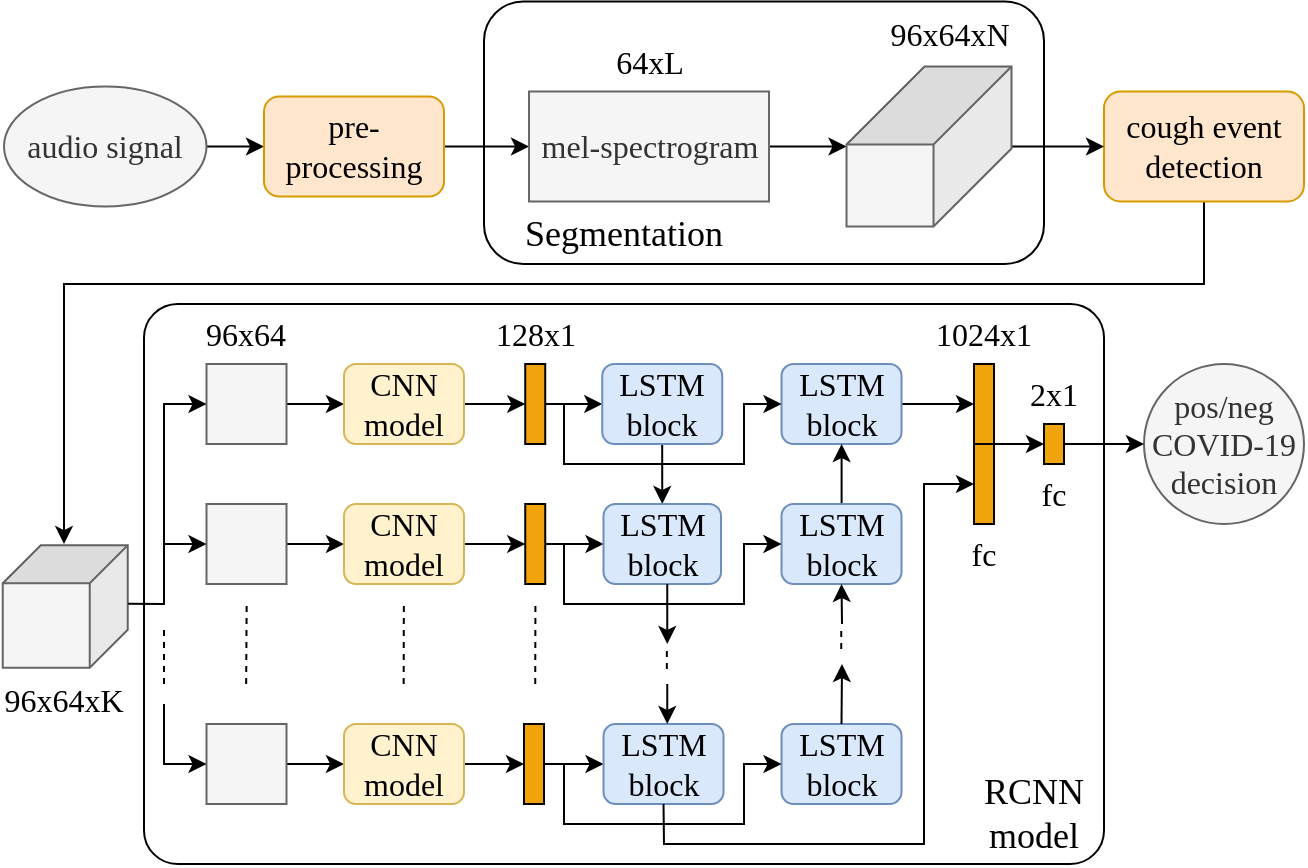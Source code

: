<mxfile version="18.0.6" type="device"><diagram id="ByGsR2ZdijpxZwhfp02U" name="Page-1"><mxGraphModel dx="813" dy="494" grid="1" gridSize="10" guides="1" tooltips="1" connect="1" arrows="1" fold="1" page="1" pageScale="1" pageWidth="850" pageHeight="1100" math="0" shadow="0"><root><mxCell id="0"/><mxCell id="1" parent="0"/><mxCell id="F13RO4XZwuxsO9Jd75NX-1" value="" style="rounded=1;whiteSpace=wrap;html=1;" parent="1" vertex="1"><mxGeometry x="330" y="58.75" width="280" height="131.25" as="geometry"/></mxCell><mxCell id="WgDBiqkwDbFuwbvs3bQm-104" value="" style="rounded=1;whiteSpace=wrap;html=1;fontSize=16;arcSize=6;fontFamily=Comic Sans MS;" parent="1" vertex="1"><mxGeometry x="160" y="210" width="480" height="280" as="geometry"/></mxCell><mxCell id="WgDBiqkwDbFuwbvs3bQm-97" style="edgeStyle=orthogonalEdgeStyle;rounded=0;orthogonalLoop=1;jettySize=auto;html=1;entryX=0;entryY=0.5;entryDx=0;entryDy=0;fontSize=16;fontFamily=Comic Sans MS;" parent="1" source="WgDBiqkwDbFuwbvs3bQm-1" target="WgDBiqkwDbFuwbvs3bQm-2" edge="1"><mxGeometry relative="1" as="geometry"/></mxCell><mxCell id="WgDBiqkwDbFuwbvs3bQm-1" value="audio signal" style="ellipse;whiteSpace=wrap;html=1;fontSize=16;fillColor=#f5f5f5;strokeColor=#666666;fontFamily=Comic Sans MS;fontColor=#333333;" parent="1" vertex="1"><mxGeometry x="90.0" y="101.25" width="101.25" height="60" as="geometry"/></mxCell><mxCell id="WgDBiqkwDbFuwbvs3bQm-99" style="edgeStyle=orthogonalEdgeStyle;rounded=0;orthogonalLoop=1;jettySize=auto;html=1;entryX=0;entryY=0.5;entryDx=0;entryDy=0;fontSize=16;fontFamily=Comic Sans MS;" parent="1" source="WgDBiqkwDbFuwbvs3bQm-2" target="WgDBiqkwDbFuwbvs3bQm-3" edge="1"><mxGeometry relative="1" as="geometry"/></mxCell><mxCell id="WgDBiqkwDbFuwbvs3bQm-2" value="pre-processing" style="rounded=1;whiteSpace=wrap;html=1;fontSize=16;fillColor=#ffe6cc;strokeColor=#d79b00;fontFamily=Comic Sans MS;" parent="1" vertex="1"><mxGeometry x="220" y="106.25" width="90" height="50" as="geometry"/></mxCell><mxCell id="WgDBiqkwDbFuwbvs3bQm-101" style="edgeStyle=orthogonalEdgeStyle;rounded=0;orthogonalLoop=1;jettySize=auto;html=1;fontSize=16;fontFamily=Comic Sans MS;" parent="1" source="WgDBiqkwDbFuwbvs3bQm-3" target="WgDBiqkwDbFuwbvs3bQm-13" edge="1"><mxGeometry relative="1" as="geometry"/></mxCell><mxCell id="WgDBiqkwDbFuwbvs3bQm-3" value="mel-spectrogram" style="rounded=0;whiteSpace=wrap;html=1;fontSize=16;fillColor=#f5f5f5;strokeColor=#666666;fontFamily=Comic Sans MS;fontColor=#333333;" parent="1" vertex="1"><mxGeometry x="352.51" y="103.75" width="120" height="55" as="geometry"/></mxCell><mxCell id="WgDBiqkwDbFuwbvs3bQm-11" value="" style="shape=cube;whiteSpace=wrap;html=1;boundedLbl=1;backgroundOutline=1;darkOpacity=0.05;darkOpacity2=0.1;rotation=90;size=19;fontSize=16;fillColor=#f5f5f5;strokeColor=#666666;fontFamily=Comic Sans MS;fontColor=#333333;" parent="1" vertex="1"><mxGeometry x="90" y="330" width="61.25" height="62.5" as="geometry"/></mxCell><mxCell id="WgDBiqkwDbFuwbvs3bQm-106" style="edgeStyle=orthogonalEdgeStyle;rounded=0;orthogonalLoop=1;jettySize=auto;html=1;fontSize=16;fontFamily=Comic Sans MS;entryX=-0.01;entryY=0.51;entryDx=0;entryDy=0;entryPerimeter=0;" parent="1" source="WgDBiqkwDbFuwbvs3bQm-12" target="WgDBiqkwDbFuwbvs3bQm-11" edge="1"><mxGeometry relative="1" as="geometry"><mxPoint x="120" y="320" as="targetPoint"/><Array as="points"><mxPoint x="690" y="200"/><mxPoint x="120" y="200"/></Array></mxGeometry></mxCell><mxCell id="WgDBiqkwDbFuwbvs3bQm-12" value="cough event detection" style="rounded=1;whiteSpace=wrap;html=1;fontSize=16;fillColor=#ffe6cc;strokeColor=#d79b00;fontFamily=Comic Sans MS;" parent="1" vertex="1"><mxGeometry x="640" y="103.75" width="100" height="55" as="geometry"/></mxCell><mxCell id="WgDBiqkwDbFuwbvs3bQm-102" style="edgeStyle=orthogonalEdgeStyle;rounded=0;orthogonalLoop=1;jettySize=auto;html=1;entryX=0;entryY=0.5;entryDx=0;entryDy=0;fontSize=16;fontFamily=Comic Sans MS;" parent="1" source="WgDBiqkwDbFuwbvs3bQm-13" target="WgDBiqkwDbFuwbvs3bQm-12" edge="1"><mxGeometry relative="1" as="geometry"/></mxCell><mxCell id="WgDBiqkwDbFuwbvs3bQm-13" value="" style="shape=cube;whiteSpace=wrap;html=1;boundedLbl=1;backgroundOutline=1;darkOpacity=0.05;darkOpacity2=0.1;rotation=90;size=39;fontSize=16;fillColor=#f5f5f5;strokeColor=#666666;fontFamily=Comic Sans MS;fontColor=#333333;" parent="1" vertex="1"><mxGeometry x="512.51" y="90" width="80" height="82.5" as="geometry"/></mxCell><mxCell id="WgDBiqkwDbFuwbvs3bQm-26" style="edgeStyle=orthogonalEdgeStyle;rounded=0;orthogonalLoop=1;jettySize=auto;html=1;entryX=0;entryY=0.5;entryDx=0;entryDy=0;fontSize=16;fontFamily=Comic Sans MS;" parent="1" source="WgDBiqkwDbFuwbvs3bQm-14" target="WgDBiqkwDbFuwbvs3bQm-18" edge="1"><mxGeometry relative="1" as="geometry"/></mxCell><mxCell id="WgDBiqkwDbFuwbvs3bQm-14" value="" style="rounded=0;whiteSpace=wrap;html=1;fontSize=16;fillColor=#f5f5f5;strokeColor=#666666;fontFamily=Comic Sans MS;fontColor=#333333;" parent="1" vertex="1"><mxGeometry x="191.25" y="420" width="40" height="40" as="geometry"/></mxCell><mxCell id="WgDBiqkwDbFuwbvs3bQm-24" style="edgeStyle=orthogonalEdgeStyle;rounded=0;orthogonalLoop=1;jettySize=auto;html=1;entryX=0;entryY=0.5;entryDx=0;entryDy=0;fontSize=16;fontFamily=Comic Sans MS;" parent="1" source="WgDBiqkwDbFuwbvs3bQm-15" target="WgDBiqkwDbFuwbvs3bQm-19" edge="1"><mxGeometry relative="1" as="geometry"/></mxCell><mxCell id="WgDBiqkwDbFuwbvs3bQm-15" value="" style="rounded=0;whiteSpace=wrap;html=1;fontSize=16;fillColor=#f5f5f5;strokeColor=#666666;fontFamily=Comic Sans MS;fontColor=#333333;" parent="1" vertex="1"><mxGeometry x="191.25" y="310" width="40" height="40" as="geometry"/></mxCell><mxCell id="WgDBiqkwDbFuwbvs3bQm-25" style="edgeStyle=orthogonalEdgeStyle;rounded=0;orthogonalLoop=1;jettySize=auto;html=1;entryX=0;entryY=0.5;entryDx=0;entryDy=0;fontSize=16;fontFamily=Comic Sans MS;" parent="1" source="WgDBiqkwDbFuwbvs3bQm-16" target="WgDBiqkwDbFuwbvs3bQm-20" edge="1"><mxGeometry relative="1" as="geometry"/></mxCell><mxCell id="WgDBiqkwDbFuwbvs3bQm-16" value="" style="rounded=0;whiteSpace=wrap;html=1;fontSize=16;fillColor=#f5f5f5;strokeColor=#666666;fontFamily=Comic Sans MS;fontColor=#333333;" parent="1" vertex="1"><mxGeometry x="191.25" y="240" width="40" height="40" as="geometry"/></mxCell><mxCell id="WgDBiqkwDbFuwbvs3bQm-17" value="" style="endArrow=none;dashed=1;html=1;rounded=0;fontSize=16;fontFamily=Comic Sans MS;" parent="1" edge="1"><mxGeometry width="50" height="50" relative="1" as="geometry"><mxPoint x="211.08" y="400" as="sourcePoint"/><mxPoint x="211.33" y="360" as="targetPoint"/></mxGeometry></mxCell><mxCell id="WgDBiqkwDbFuwbvs3bQm-32" style="edgeStyle=orthogonalEdgeStyle;rounded=0;orthogonalLoop=1;jettySize=auto;html=1;entryX=0;entryY=0.5;entryDx=0;entryDy=0;fontSize=16;fontFamily=Comic Sans MS;" parent="1" source="WgDBiqkwDbFuwbvs3bQm-18" target="WgDBiqkwDbFuwbvs3bQm-29" edge="1"><mxGeometry relative="1" as="geometry"/></mxCell><mxCell id="WgDBiqkwDbFuwbvs3bQm-18" value="CNN model" style="rounded=1;whiteSpace=wrap;html=1;fontSize=16;fillColor=#fff2cc;strokeColor=#d6b656;fontFamily=Comic Sans MS;" parent="1" vertex="1"><mxGeometry x="260" y="420" width="60" height="40" as="geometry"/></mxCell><mxCell id="WgDBiqkwDbFuwbvs3bQm-31" style="edgeStyle=orthogonalEdgeStyle;rounded=0;orthogonalLoop=1;jettySize=auto;html=1;entryX=0;entryY=0.5;entryDx=0;entryDy=0;fontSize=16;fontFamily=Comic Sans MS;" parent="1" source="WgDBiqkwDbFuwbvs3bQm-19" target="WgDBiqkwDbFuwbvs3bQm-28" edge="1"><mxGeometry relative="1" as="geometry"/></mxCell><mxCell id="WgDBiqkwDbFuwbvs3bQm-19" value="CNN model" style="rounded=1;whiteSpace=wrap;html=1;fontSize=16;fillColor=#fff2cc;strokeColor=#d6b656;fontFamily=Comic Sans MS;" parent="1" vertex="1"><mxGeometry x="260" y="310" width="60" height="40" as="geometry"/></mxCell><mxCell id="WgDBiqkwDbFuwbvs3bQm-30" style="edgeStyle=orthogonalEdgeStyle;rounded=0;orthogonalLoop=1;jettySize=auto;html=1;entryX=0;entryY=0.5;entryDx=0;entryDy=0;fontSize=16;fontFamily=Comic Sans MS;" parent="1" source="WgDBiqkwDbFuwbvs3bQm-20" target="WgDBiqkwDbFuwbvs3bQm-27" edge="1"><mxGeometry relative="1" as="geometry"/></mxCell><mxCell id="WgDBiqkwDbFuwbvs3bQm-20" value="CNN model" style="rounded=1;whiteSpace=wrap;html=1;fontSize=16;fillColor=#fff2cc;strokeColor=#d6b656;fontFamily=Comic Sans MS;" parent="1" vertex="1"><mxGeometry x="260" y="240" width="60" height="40" as="geometry"/></mxCell><mxCell id="WgDBiqkwDbFuwbvs3bQm-21" value="" style="endArrow=none;dashed=1;html=1;rounded=0;fontSize=16;fontFamily=Comic Sans MS;" parent="1" edge="1"><mxGeometry width="50" height="50" relative="1" as="geometry"><mxPoint x="289.83" y="400" as="sourcePoint"/><mxPoint x="289.92" y="360" as="targetPoint"/></mxGeometry></mxCell><mxCell id="WgDBiqkwDbFuwbvs3bQm-40" value="" style="edgeStyle=orthogonalEdgeStyle;rounded=0;orthogonalLoop=1;jettySize=auto;html=1;fontSize=16;fontFamily=Comic Sans MS;" parent="1" source="WgDBiqkwDbFuwbvs3bQm-27" target="WgDBiqkwDbFuwbvs3bQm-33" edge="1"><mxGeometry relative="1" as="geometry"/></mxCell><mxCell id="WgDBiqkwDbFuwbvs3bQm-27" value="" style="rounded=0;whiteSpace=wrap;html=1;fontSize=16;fillColor=#f0a30a;fontColor=#000000;strokeColor=#030303;fontFamily=Comic Sans MS;" parent="1" vertex="1"><mxGeometry x="350.62" y="240" width="10" height="40" as="geometry"/></mxCell><mxCell id="WgDBiqkwDbFuwbvs3bQm-41" value="" style="edgeStyle=orthogonalEdgeStyle;rounded=0;orthogonalLoop=1;jettySize=auto;html=1;fontSize=16;fontFamily=Comic Sans MS;" parent="1" source="WgDBiqkwDbFuwbvs3bQm-28" target="WgDBiqkwDbFuwbvs3bQm-34" edge="1"><mxGeometry relative="1" as="geometry"/></mxCell><mxCell id="WgDBiqkwDbFuwbvs3bQm-28" value="" style="rounded=0;whiteSpace=wrap;html=1;fontSize=16;fillColor=#f0a30a;fontColor=#000000;strokeColor=#030303;fontFamily=Comic Sans MS;" parent="1" vertex="1"><mxGeometry x="350.62" y="310" width="10" height="40" as="geometry"/></mxCell><mxCell id="WgDBiqkwDbFuwbvs3bQm-42" value="" style="edgeStyle=orthogonalEdgeStyle;rounded=0;orthogonalLoop=1;jettySize=auto;html=1;fontSize=16;fontFamily=Comic Sans MS;" parent="1" source="WgDBiqkwDbFuwbvs3bQm-29" target="WgDBiqkwDbFuwbvs3bQm-35" edge="1"><mxGeometry relative="1" as="geometry"/></mxCell><mxCell id="WgDBiqkwDbFuwbvs3bQm-29" value="" style="rounded=0;whiteSpace=wrap;html=1;fontSize=16;fillColor=#f0a30a;fontColor=#000000;strokeColor=#030303;fontFamily=Comic Sans MS;" parent="1" vertex="1"><mxGeometry x="350" y="420" width="10" height="40" as="geometry"/></mxCell><mxCell id="KFtsBaEsqhfTqgeCSCB7-2" style="edgeStyle=orthogonalEdgeStyle;rounded=0;orthogonalLoop=1;jettySize=auto;html=1;entryX=0.5;entryY=0;entryDx=0;entryDy=0;" parent="1" source="WgDBiqkwDbFuwbvs3bQm-33" target="WgDBiqkwDbFuwbvs3bQm-34" edge="1"><mxGeometry relative="1" as="geometry"/></mxCell><mxCell id="WgDBiqkwDbFuwbvs3bQm-33" value="LSTM block" style="rounded=1;whiteSpace=wrap;html=1;fontSize=16;fillColor=#dae8fc;strokeColor=#6c8ebf;fontFamily=Comic Sans MS;" parent="1" vertex="1"><mxGeometry x="389.13" y="240" width="60" height="40" as="geometry"/></mxCell><mxCell id="WgDBiqkwDbFuwbvs3bQm-34" value="LSTM block" style="rounded=1;whiteSpace=wrap;html=1;fontSize=16;fillColor=#dae8fc;strokeColor=#6c8ebf;fontFamily=Comic Sans MS;" parent="1" vertex="1"><mxGeometry x="389.76" y="310" width="58.75" height="40" as="geometry"/></mxCell><mxCell id="WgDBiqkwDbFuwbvs3bQm-35" value="LSTM block" style="rounded=1;whiteSpace=wrap;html=1;fontSize=16;fillColor=#dae8fc;strokeColor=#6c8ebf;fontFamily=Comic Sans MS;" parent="1" vertex="1"><mxGeometry x="389.76" y="420" width="60" height="40" as="geometry"/></mxCell><mxCell id="WgDBiqkwDbFuwbvs3bQm-37" value="" style="endArrow=none;dashed=1;html=1;rounded=0;fontSize=16;fontFamily=Comic Sans MS;" parent="1" edge="1"><mxGeometry width="50" height="50" relative="1" as="geometry"><mxPoint x="421.43" y="392.5" as="sourcePoint"/><mxPoint x="421.43" y="382.5" as="targetPoint"/></mxGeometry></mxCell><mxCell id="WgDBiqkwDbFuwbvs3bQm-59" style="edgeStyle=orthogonalEdgeStyle;rounded=0;orthogonalLoop=1;jettySize=auto;html=1;entryX=0;entryY=0.5;entryDx=0;entryDy=0;fontSize=16;fontFamily=Comic Sans MS;" parent="1" source="WgDBiqkwDbFuwbvs3bQm-44" target="WgDBiqkwDbFuwbvs3bQm-56" edge="1"><mxGeometry relative="1" as="geometry"/></mxCell><mxCell id="WgDBiqkwDbFuwbvs3bQm-44" value="LSTM block" style="rounded=1;whiteSpace=wrap;html=1;fontSize=16;fillColor=#dae8fc;strokeColor=#6c8ebf;fontFamily=Comic Sans MS;" parent="1" vertex="1"><mxGeometry x="478.76" y="240" width="60" height="40" as="geometry"/></mxCell><mxCell id="WgDBiqkwDbFuwbvs3bQm-50" value="" style="edgeStyle=orthogonalEdgeStyle;rounded=0;orthogonalLoop=1;jettySize=auto;html=1;fontSize=16;fontFamily=Comic Sans MS;" parent="1" source="WgDBiqkwDbFuwbvs3bQm-45" target="WgDBiqkwDbFuwbvs3bQm-44" edge="1"><mxGeometry relative="1" as="geometry"/></mxCell><mxCell id="WgDBiqkwDbFuwbvs3bQm-45" value="LSTM block" style="rounded=1;whiteSpace=wrap;html=1;fontSize=16;fillColor=#dae8fc;strokeColor=#6c8ebf;fontFamily=Comic Sans MS;" parent="1" vertex="1"><mxGeometry x="478.76" y="310" width="60" height="40" as="geometry"/></mxCell><mxCell id="WgDBiqkwDbFuwbvs3bQm-46" value="LSTM block" style="rounded=1;whiteSpace=wrap;html=1;fontSize=16;fillColor=#dae8fc;strokeColor=#6c8ebf;fontFamily=Comic Sans MS;" parent="1" vertex="1"><mxGeometry x="478.76" y="420" width="60" height="40" as="geometry"/></mxCell><mxCell id="WgDBiqkwDbFuwbvs3bQm-47" value="" style="endArrow=none;dashed=1;html=1;rounded=0;fontSize=16;fontFamily=Comic Sans MS;" parent="1" edge="1"><mxGeometry width="50" height="50" relative="1" as="geometry"><mxPoint x="508.62" y="382.5" as="sourcePoint"/><mxPoint x="508.62" y="372.5" as="targetPoint"/></mxGeometry></mxCell><mxCell id="WgDBiqkwDbFuwbvs3bQm-56" value="" style="rounded=0;whiteSpace=wrap;html=1;fontSize=16;fillColor=#f0a30a;strokeColor=#030303;fontColor=#000000;fontFamily=Comic Sans MS;" parent="1" vertex="1"><mxGeometry x="575" y="240" width="10" height="40" as="geometry"/></mxCell><mxCell id="WgDBiqkwDbFuwbvs3bQm-57" value="" style="rounded=0;whiteSpace=wrap;html=1;fontSize=16;fillColor=#f0a30a;strokeColor=#030303;fontColor=#000000;fontFamily=Comic Sans MS;" parent="1" vertex="1"><mxGeometry x="575" y="280" width="10" height="40" as="geometry"/></mxCell><mxCell id="WgDBiqkwDbFuwbvs3bQm-61" value="" style="endArrow=classic;html=1;rounded=0;entryX=0;entryY=0.5;entryDx=0;entryDy=0;exitX=0.5;exitY=1;exitDx=0;exitDy=0;fontSize=16;fontFamily=Comic Sans MS;" parent="1" source="WgDBiqkwDbFuwbvs3bQm-35" target="WgDBiqkwDbFuwbvs3bQm-57" edge="1"><mxGeometry width="50" height="50" relative="1" as="geometry"><mxPoint x="511.63" y="390" as="sourcePoint"/><mxPoint x="561.63" y="340" as="targetPoint"/><Array as="points"><mxPoint x="420" y="480"/><mxPoint x="550" y="480"/><mxPoint x="550" y="300"/><mxPoint x="561.63" y="300"/></Array></mxGeometry></mxCell><mxCell id="WgDBiqkwDbFuwbvs3bQm-62" value="" style="endArrow=none;dashed=1;html=1;rounded=0;fontSize=16;fontFamily=Comic Sans MS;" parent="1" edge="1"><mxGeometry width="50" height="50" relative="1" as="geometry"><mxPoint x="355.62" y="400" as="sourcePoint"/><mxPoint x="355.71" y="360" as="targetPoint"/></mxGeometry></mxCell><mxCell id="WgDBiqkwDbFuwbvs3bQm-63" value="" style="rounded=0;whiteSpace=wrap;html=1;fontSize=16;fillColor=#f0a30a;strokeColor=#030303;fontColor=#000000;fontFamily=Comic Sans MS;" parent="1" vertex="1"><mxGeometry x="610" y="270" width="10" height="20" as="geometry"/></mxCell><mxCell id="WgDBiqkwDbFuwbvs3bQm-64" value="" style="endArrow=classic;html=1;rounded=0;exitX=1;exitY=0;exitDx=0;exitDy=0;entryX=0;entryY=0.5;entryDx=0;entryDy=0;fontSize=16;fontFamily=Comic Sans MS;" parent="1" source="WgDBiqkwDbFuwbvs3bQm-57" target="WgDBiqkwDbFuwbvs3bQm-63" edge="1"><mxGeometry width="50" height="50" relative="1" as="geometry"><mxPoint x="615" y="320" as="sourcePoint"/><mxPoint x="665" y="270" as="targetPoint"/></mxGeometry></mxCell><mxCell id="WgDBiqkwDbFuwbvs3bQm-65" value="pos/neg COVID-19 decision" style="ellipse;whiteSpace=wrap;html=1;aspect=fixed;fontSize=16;fillColor=#f5f5f5;strokeColor=#666666;fontFamily=Comic Sans MS;fontColor=#333333;" parent="1" vertex="1"><mxGeometry x="660" y="240" width="80" height="80" as="geometry"/></mxCell><mxCell id="WgDBiqkwDbFuwbvs3bQm-71" value="" style="endArrow=classic;html=1;rounded=0;exitX=1;exitY=0.5;exitDx=0;exitDy=0;entryX=0;entryY=0.5;entryDx=0;entryDy=0;fontSize=16;fontFamily=Comic Sans MS;" parent="1" source="WgDBiqkwDbFuwbvs3bQm-63" target="WgDBiqkwDbFuwbvs3bQm-65" edge="1"><mxGeometry width="50" height="50" relative="1" as="geometry"><mxPoint x="627.5" y="250" as="sourcePoint"/><mxPoint x="677.5" y="200" as="targetPoint"/></mxGeometry></mxCell><mxCell id="WgDBiqkwDbFuwbvs3bQm-75" value="" style="endArrow=classic;html=1;rounded=0;fontSize=16;fontFamily=Comic Sans MS;" parent="1" edge="1"><mxGeometry width="50" height="50" relative="1" as="geometry"><mxPoint x="421.63" y="350" as="sourcePoint"/><mxPoint x="421.63" y="380" as="targetPoint"/></mxGeometry></mxCell><mxCell id="WgDBiqkwDbFuwbvs3bQm-76" value="" style="endArrow=classic;html=1;rounded=0;fontSize=16;exitX=0.5;exitY=0;exitDx=0;exitDy=0;fontFamily=Comic Sans MS;" parent="1" source="WgDBiqkwDbFuwbvs3bQm-46" edge="1"><mxGeometry width="50" height="50" relative="1" as="geometry"><mxPoint x="431.63" y="390" as="sourcePoint"/><mxPoint x="509" y="390" as="targetPoint"/></mxGeometry></mxCell><mxCell id="WgDBiqkwDbFuwbvs3bQm-77" value="" style="endArrow=classic;html=1;rounded=0;fontSize=16;entryX=0.5;entryY=1;entryDx=0;entryDy=0;fontFamily=Comic Sans MS;" parent="1" target="WgDBiqkwDbFuwbvs3bQm-45" edge="1"><mxGeometry width="50" height="50" relative="1" as="geometry"><mxPoint x="509" y="370" as="sourcePoint"/><mxPoint x="481.63" y="340" as="targetPoint"/></mxGeometry></mxCell><mxCell id="WgDBiqkwDbFuwbvs3bQm-78" value="" style="endArrow=classic;html=1;rounded=0;fontSize=16;fontFamily=Comic Sans MS;" parent="1" edge="1"><mxGeometry width="50" height="50" relative="1" as="geometry"><mxPoint x="421.63" y="400" as="sourcePoint"/><mxPoint x="421.63" y="420" as="targetPoint"/></mxGeometry></mxCell><mxCell id="WgDBiqkwDbFuwbvs3bQm-83" value="128x1" style="text;html=1;strokeColor=none;fillColor=none;align=center;verticalAlign=middle;whiteSpace=wrap;rounded=0;fontSize=16;fontFamily=Comic Sans MS;" parent="1" vertex="1"><mxGeometry x="325.62" y="210" width="60" height="30" as="geometry"/></mxCell><mxCell id="WgDBiqkwDbFuwbvs3bQm-84" value="96x64" style="text;html=1;strokeColor=none;fillColor=none;align=center;verticalAlign=middle;whiteSpace=wrap;rounded=0;fontSize=16;fontFamily=Comic Sans MS;" parent="1" vertex="1"><mxGeometry x="181.25" y="210" width="60" height="30" as="geometry"/></mxCell><mxCell id="WgDBiqkwDbFuwbvs3bQm-86" value="96x64xK" style="text;html=1;strokeColor=none;fillColor=none;align=center;verticalAlign=middle;whiteSpace=wrap;rounded=0;fontSize=16;fontFamily=Comic Sans MS;" parent="1" vertex="1"><mxGeometry x="90" y="392.5" width="60" height="30" as="geometry"/></mxCell><mxCell id="WgDBiqkwDbFuwbvs3bQm-87" value="96x64xN" style="text;html=1;strokeColor=none;fillColor=none;align=center;verticalAlign=middle;whiteSpace=wrap;rounded=0;fontSize=16;fontFamily=Comic Sans MS;" parent="1" vertex="1"><mxGeometry x="522.51" y="60" width="80" height="30" as="geometry"/></mxCell><mxCell id="WgDBiqkwDbFuwbvs3bQm-88" value="64xL" style="text;html=1;strokeColor=none;fillColor=none;align=center;verticalAlign=middle;whiteSpace=wrap;rounded=0;fontSize=16;fontFamily=Comic Sans MS;" parent="1" vertex="1"><mxGeometry x="382.51" y="73.75" width="60" height="30" as="geometry"/></mxCell><mxCell id="WgDBiqkwDbFuwbvs3bQm-89" value="1024x1" style="text;html=1;strokeColor=none;fillColor=none;align=center;verticalAlign=middle;whiteSpace=wrap;rounded=0;fontSize=16;fontFamily=Comic Sans MS;" parent="1" vertex="1"><mxGeometry x="550" y="210" width="60" height="30" as="geometry"/></mxCell><mxCell id="WgDBiqkwDbFuwbvs3bQm-91" value="2x1" style="text;html=1;strokeColor=none;fillColor=none;align=center;verticalAlign=middle;whiteSpace=wrap;rounded=0;fontSize=16;fontFamily=Comic Sans MS;" parent="1" vertex="1"><mxGeometry x="585" y="240" width="60" height="30" as="geometry"/></mxCell><mxCell id="WgDBiqkwDbFuwbvs3bQm-93" value="" style="endArrow=classic;html=1;rounded=0;fontSize=16;entryX=0;entryY=0.5;entryDx=0;entryDy=0;fontFamily=Comic Sans MS;exitX=0.478;exitY=-0.003;exitDx=0;exitDy=0;exitPerimeter=0;" parent="1" source="WgDBiqkwDbFuwbvs3bQm-11" target="WgDBiqkwDbFuwbvs3bQm-16" edge="1"><mxGeometry width="50" height="50" relative="1" as="geometry"><mxPoint x="160" y="360" as="sourcePoint"/><mxPoint x="281.25" y="290" as="targetPoint"/><Array as="points"><mxPoint x="170" y="360"/><mxPoint x="170" y="340"/><mxPoint x="170" y="260"/></Array></mxGeometry></mxCell><mxCell id="WgDBiqkwDbFuwbvs3bQm-94" value="" style="endArrow=classic;html=1;rounded=0;fontSize=16;entryX=0;entryY=0.5;entryDx=0;entryDy=0;fontFamily=Comic Sans MS;" parent="1" target="WgDBiqkwDbFuwbvs3bQm-15" edge="1"><mxGeometry width="50" height="50" relative="1" as="geometry"><mxPoint x="170" y="330" as="sourcePoint"/><mxPoint x="271.25" y="280" as="targetPoint"/></mxGeometry></mxCell><mxCell id="WgDBiqkwDbFuwbvs3bQm-95" value="" style="endArrow=none;dashed=1;html=1;rounded=0;fontSize=16;fontFamily=Comic Sans MS;" parent="1" edge="1"><mxGeometry width="50" height="50" relative="1" as="geometry"><mxPoint x="170" y="400" as="sourcePoint"/><mxPoint x="170" y="370" as="targetPoint"/></mxGeometry></mxCell><mxCell id="WgDBiqkwDbFuwbvs3bQm-96" value="" style="endArrow=classic;html=1;rounded=0;fontSize=16;entryX=0;entryY=0.5;entryDx=0;entryDy=0;fontFamily=Comic Sans MS;" parent="1" target="WgDBiqkwDbFuwbvs3bQm-14" edge="1"><mxGeometry width="50" height="50" relative="1" as="geometry"><mxPoint x="170" y="410" as="sourcePoint"/><mxPoint x="271.25" y="340" as="targetPoint"/><Array as="points"><mxPoint x="170" y="440"/></Array></mxGeometry></mxCell><mxCell id="WgDBiqkwDbFuwbvs3bQm-105" value="RCNN model" style="text;html=1;strokeColor=none;fillColor=none;align=center;verticalAlign=middle;whiteSpace=wrap;rounded=0;dashed=1;fontSize=18;fontFamily=Comic Sans MS;" parent="1" vertex="1"><mxGeometry x="570" y="440" width="70" height="50" as="geometry"/></mxCell><mxCell id="d9Ahv6DWgya_Ht3y5NbP-4" value="fc" style="text;html=1;strokeColor=none;fillColor=none;align=center;verticalAlign=middle;whiteSpace=wrap;rounded=0;fontSize=16;fontFamily=Comic Sans MS;" parent="1" vertex="1"><mxGeometry x="550" y="320" width="60" height="30" as="geometry"/></mxCell><mxCell id="d9Ahv6DWgya_Ht3y5NbP-5" value="fc" style="text;html=1;strokeColor=none;fillColor=none;align=center;verticalAlign=middle;whiteSpace=wrap;rounded=0;fontSize=16;fontFamily=Comic Sans MS;" parent="1" vertex="1"><mxGeometry x="585" y="290" width="60" height="30" as="geometry"/></mxCell><mxCell id="KFtsBaEsqhfTqgeCSCB7-3" value="" style="endArrow=classic;html=1;rounded=0;entryX=0;entryY=0.5;entryDx=0;entryDy=0;" parent="1" target="WgDBiqkwDbFuwbvs3bQm-44" edge="1"><mxGeometry width="50" height="50" relative="1" as="geometry"><mxPoint x="370" y="260" as="sourcePoint"/><mxPoint x="490" y="300" as="targetPoint"/><Array as="points"><mxPoint x="370" y="290"/><mxPoint x="460" y="290"/><mxPoint x="460" y="260"/></Array></mxGeometry></mxCell><mxCell id="KFtsBaEsqhfTqgeCSCB7-5" value="" style="endArrow=classic;html=1;rounded=0;entryX=0;entryY=0.5;entryDx=0;entryDy=0;" parent="1" target="WgDBiqkwDbFuwbvs3bQm-46" edge="1"><mxGeometry width="50" height="50" relative="1" as="geometry"><mxPoint x="370" y="440" as="sourcePoint"/><mxPoint x="480" y="430" as="targetPoint"/><Array as="points"><mxPoint x="370" y="470"/><mxPoint x="460" y="470"/><mxPoint x="460" y="440"/></Array></mxGeometry></mxCell><mxCell id="KFtsBaEsqhfTqgeCSCB7-6" value="" style="endArrow=classic;html=1;rounded=0;fontSize=18;entryX=0;entryY=0.5;entryDx=0;entryDy=0;" parent="1" target="WgDBiqkwDbFuwbvs3bQm-45" edge="1"><mxGeometry width="50" height="50" relative="1" as="geometry"><mxPoint x="370" y="330" as="sourcePoint"/><mxPoint x="510" y="310" as="targetPoint"/><Array as="points"><mxPoint x="370" y="360"/><mxPoint x="460" y="360"/><mxPoint x="460" y="330"/></Array></mxGeometry></mxCell><mxCell id="F13RO4XZwuxsO9Jd75NX-2" value="Segmentation" style="text;html=1;strokeColor=none;fillColor=none;align=center;verticalAlign=middle;whiteSpace=wrap;rounded=0;dashed=1;fontSize=18;fontFamily=Comic Sans MS;" parent="1" vertex="1"><mxGeometry x="330" y="160" width="140" height="30" as="geometry"/></mxCell></root></mxGraphModel></diagram></mxfile>